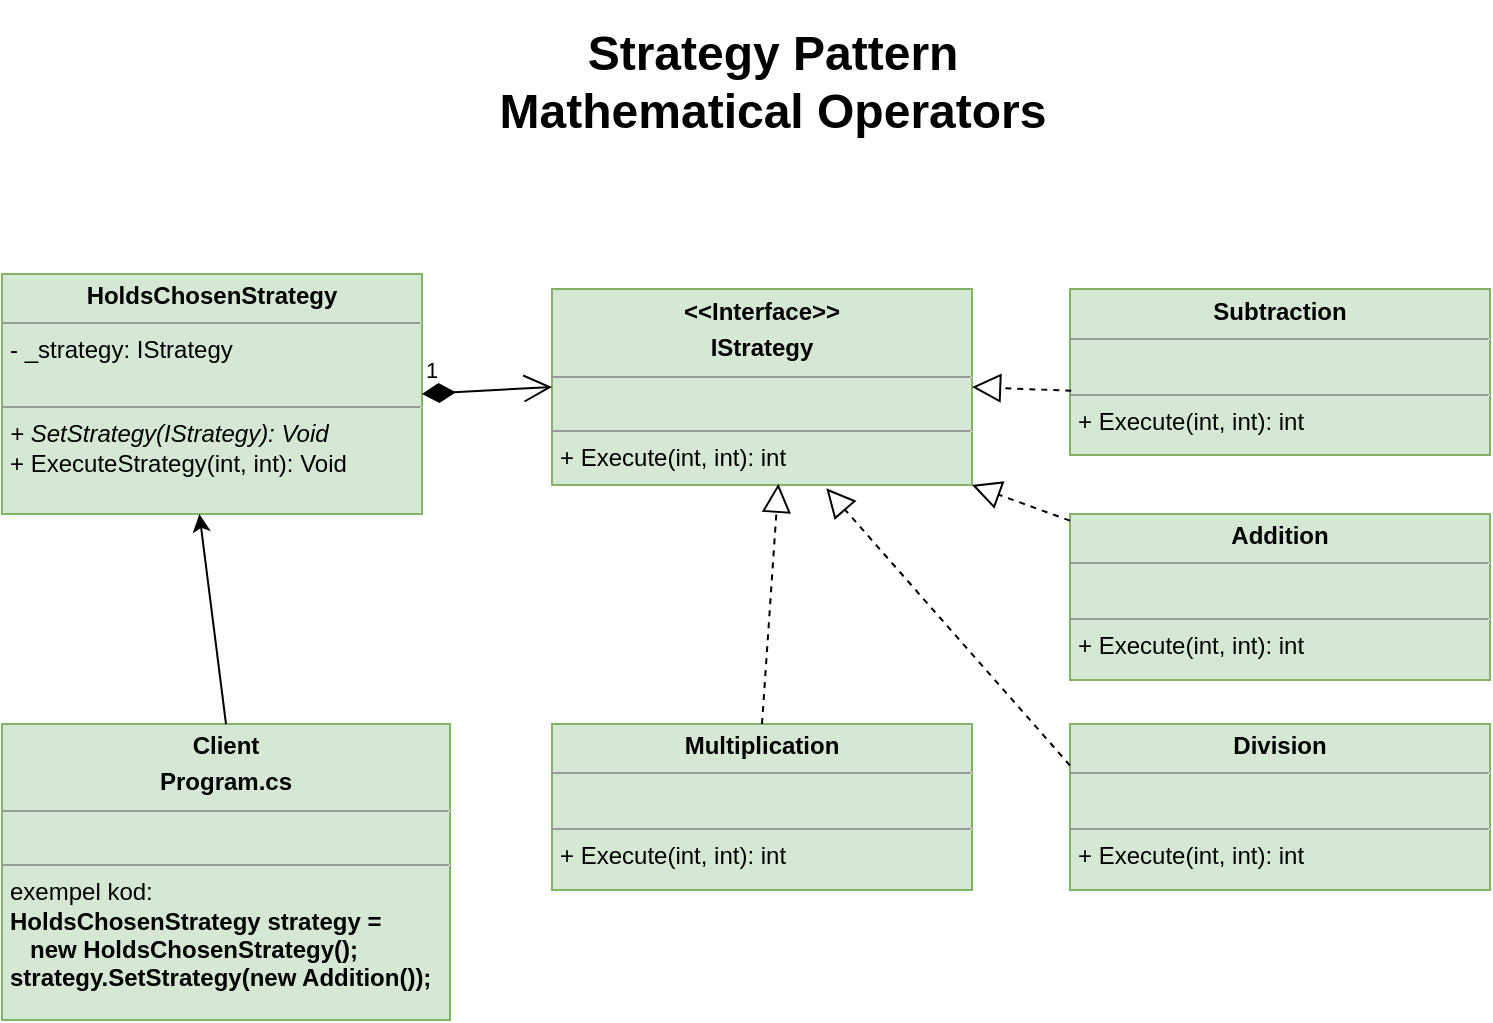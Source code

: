 <mxfile version="21.6.1" type="device">
  <diagram id="R8IManyunNIVjVqLJccc" name="Page-1">
    <mxGraphModel dx="889" dy="901" grid="0" gridSize="10" guides="1" tooltips="1" connect="1" arrows="1" fold="1" page="1" pageScale="1" pageWidth="827" pageHeight="1169" background="none" math="0" shadow="0">
      <root>
        <mxCell id="0" />
        <mxCell id="1" parent="0" />
        <mxCell id="GEHMYcxO5HRSC29tYzFS-1" value="&lt;p style=&quot;margin: 0px ; margin-top: 4px ; text-align: center&quot;&gt;&lt;b&gt;HoldsChosenStrategy&lt;/b&gt;&lt;br&gt;&lt;/p&gt;&lt;hr size=&quot;1&quot;&gt;&lt;p style=&quot;margin: 0px ; margin-left: 4px&quot;&gt;- _strategy: IStrategy&lt;/p&gt;&lt;p style=&quot;margin: 0px ; margin-left: 4px&quot;&gt;&lt;br&gt;&lt;/p&gt;&lt;hr size=&quot;1&quot;&gt;&lt;p style=&quot;margin: 0px ; margin-left: 4px&quot;&gt;&lt;i&gt;+ SetStrategy(IStrategy): Void&lt;/i&gt;&lt;/p&gt;&lt;p style=&quot;margin: 0px ; margin-left: 4px&quot;&gt;+ ExecuteStrategy(int, int): Void&lt;/p&gt;&lt;p style=&quot;margin: 0px ; margin-left: 4px&quot;&gt;&lt;br&gt;&lt;/p&gt;" style="verticalAlign=top;align=left;overflow=fill;fontSize=12;fontFamily=Helvetica;html=1;rounded=0;sketch=0;labelBackgroundColor=none;fillColor=#d5e8d4;strokeColor=#82b366;" vertex="1" parent="1">
          <mxGeometry x="38" y="188" width="210" height="120" as="geometry" />
        </mxCell>
        <mxCell id="GEHMYcxO5HRSC29tYzFS-5" value="&lt;p style=&quot;margin: 0px ; margin-top: 4px ; text-align: center&quot;&gt;&lt;b&gt;&amp;lt;&amp;lt;Interface&amp;gt;&amp;gt;&lt;/b&gt;&lt;/p&gt;&lt;p style=&quot;margin: 0px ; margin-top: 4px ; text-align: center&quot;&gt;&lt;b&gt;IStrategy&lt;/b&gt;&lt;br&gt;&lt;/p&gt;&lt;hr size=&quot;1&quot;&gt;&lt;p style=&quot;margin: 0px ; margin-left: 4px&quot;&gt;&lt;br&gt;&lt;/p&gt;&lt;hr size=&quot;1&quot;&gt;&lt;p style=&quot;margin: 0px ; margin-left: 4px&quot;&gt;&lt;span style=&quot;background-color: initial;&quot;&gt;+ Execute(int, int): int&lt;/span&gt;&lt;br&gt;&lt;/p&gt;&lt;p style=&quot;margin: 0px ; margin-left: 4px&quot;&gt;&lt;br&gt;&lt;/p&gt;" style="verticalAlign=top;align=left;overflow=fill;fontSize=12;fontFamily=Helvetica;html=1;rounded=0;sketch=0;labelBackgroundColor=none;fillColor=#d5e8d4;strokeColor=#82b366;" vertex="1" parent="1">
          <mxGeometry x="313" y="195.5" width="210" height="98" as="geometry" />
        </mxCell>
        <mxCell id="GEHMYcxO5HRSC29tYzFS-6" value="&lt;p style=&quot;margin: 0px ; margin-top: 4px ; text-align: center&quot;&gt;&lt;b style=&quot;background-color: initial;&quot;&gt;Subtraction&lt;/b&gt;&lt;br&gt;&lt;/p&gt;&lt;hr size=&quot;1&quot;&gt;&lt;p style=&quot;margin: 0px ; margin-left: 4px&quot;&gt;&lt;br&gt;&lt;/p&gt;&lt;hr size=&quot;1&quot;&gt;&lt;p style=&quot;margin: 0px ; margin-left: 4px&quot;&gt;&lt;span style=&quot;background-color: initial;&quot;&gt;+ Execute(int, int): int&lt;/span&gt;&lt;br&gt;&lt;/p&gt;&lt;p style=&quot;margin: 0px ; margin-left: 4px&quot;&gt;&lt;br&gt;&lt;/p&gt;" style="verticalAlign=top;align=left;overflow=fill;fontSize=12;fontFamily=Helvetica;html=1;rounded=0;sketch=0;labelBackgroundColor=none;fillColor=#d5e8d4;strokeColor=#82b366;" vertex="1" parent="1">
          <mxGeometry x="572" y="195.5" width="210" height="83" as="geometry" />
        </mxCell>
        <mxCell id="GEHMYcxO5HRSC29tYzFS-7" value="&lt;p style=&quot;margin: 0px ; margin-top: 4px ; text-align: center&quot;&gt;&lt;b style=&quot;background-color: initial;&quot;&gt;Addition&lt;/b&gt;&lt;br&gt;&lt;/p&gt;&lt;hr size=&quot;1&quot;&gt;&lt;p style=&quot;margin: 0px ; margin-left: 4px&quot;&gt;&lt;br&gt;&lt;/p&gt;&lt;hr size=&quot;1&quot;&gt;&lt;p style=&quot;margin: 0px ; margin-left: 4px&quot;&gt;&lt;span style=&quot;background-color: initial;&quot;&gt;+ Execute(int, int): int&lt;/span&gt;&lt;br&gt;&lt;/p&gt;&lt;p style=&quot;margin: 0px ; margin-left: 4px&quot;&gt;&lt;br&gt;&lt;/p&gt;" style="verticalAlign=top;align=left;overflow=fill;fontSize=12;fontFamily=Helvetica;html=1;rounded=0;sketch=0;labelBackgroundColor=none;fillColor=#d5e8d4;strokeColor=#82b366;" vertex="1" parent="1">
          <mxGeometry x="572" y="308" width="210" height="83" as="geometry" />
        </mxCell>
        <mxCell id="GEHMYcxO5HRSC29tYzFS-8" value="&lt;p style=&quot;margin: 0px ; margin-top: 4px ; text-align: center&quot;&gt;&lt;b style=&quot;background-color: initial;&quot;&gt;Division&lt;/b&gt;&lt;br&gt;&lt;/p&gt;&lt;hr size=&quot;1&quot;&gt;&lt;p style=&quot;margin: 0px ; margin-left: 4px&quot;&gt;&lt;br&gt;&lt;/p&gt;&lt;hr size=&quot;1&quot;&gt;&lt;p style=&quot;margin: 0px ; margin-left: 4px&quot;&gt;&lt;span style=&quot;background-color: initial;&quot;&gt;+ Execute(int, int): int&lt;/span&gt;&lt;br&gt;&lt;/p&gt;&lt;p style=&quot;margin: 0px ; margin-left: 4px&quot;&gt;&lt;br&gt;&lt;/p&gt;" style="verticalAlign=top;align=left;overflow=fill;fontSize=12;fontFamily=Helvetica;html=1;rounded=0;sketch=0;labelBackgroundColor=none;fillColor=#d5e8d4;strokeColor=#82b366;" vertex="1" parent="1">
          <mxGeometry x="572" y="413" width="210" height="83" as="geometry" />
        </mxCell>
        <mxCell id="GEHMYcxO5HRSC29tYzFS-9" value="&lt;p style=&quot;margin: 0px ; margin-top: 4px ; text-align: center&quot;&gt;&lt;b style=&quot;background-color: initial;&quot;&gt;Multiplication&lt;/b&gt;&lt;br&gt;&lt;/p&gt;&lt;hr size=&quot;1&quot;&gt;&lt;p style=&quot;margin: 0px ; margin-left: 4px&quot;&gt;&lt;br&gt;&lt;/p&gt;&lt;hr size=&quot;1&quot;&gt;&lt;p style=&quot;margin: 0px ; margin-left: 4px&quot;&gt;&lt;span style=&quot;background-color: initial;&quot;&gt;+ Execute(int, int): int&lt;/span&gt;&lt;br&gt;&lt;/p&gt;&lt;p style=&quot;margin: 0px ; margin-left: 4px&quot;&gt;&lt;br&gt;&lt;/p&gt;" style="verticalAlign=top;align=left;overflow=fill;fontSize=12;fontFamily=Helvetica;html=1;rounded=0;sketch=0;labelBackgroundColor=none;fillColor=#d5e8d4;strokeColor=#82b366;" vertex="1" parent="1">
          <mxGeometry x="313" y="413" width="210" height="83" as="geometry" />
        </mxCell>
        <mxCell id="GEHMYcxO5HRSC29tYzFS-10" value="&lt;p style=&quot;margin: 0px ; margin-top: 4px ; text-align: center&quot;&gt;&lt;b&gt;Client&lt;/b&gt;&lt;/p&gt;&lt;p style=&quot;margin: 0px ; margin-top: 4px ; text-align: center&quot;&gt;&lt;b&gt;Program.cs&lt;/b&gt;&lt;br&gt;&lt;/p&gt;&lt;hr size=&quot;1&quot;&gt;&lt;p style=&quot;margin: 0px ; margin-left: 4px&quot;&gt;&lt;br&gt;&lt;/p&gt;&lt;hr size=&quot;1&quot;&gt;&lt;p style=&quot;margin: 0px ; margin-left: 4px&quot;&gt;exempel kod:&lt;/p&gt;&lt;p style=&quot;margin: 0px ; margin-left: 4px&quot;&gt;&lt;b&gt;HoldsChosenStrategy strategy =&amp;nbsp;&lt;/b&gt;&lt;/p&gt;&lt;p style=&quot;margin: 0px ; margin-left: 4px&quot;&gt;&lt;b&gt;&amp;nbsp; &amp;nbsp;new HoldsChosenStrategy();&lt;/b&gt;&lt;/p&gt;&lt;p style=&quot;margin: 0px ; margin-left: 4px&quot;&gt;&lt;b&gt;&lt;span style=&quot;background-color: initial;&quot;&gt;strategy.SetStrategy(new Addition());&lt;/span&gt;&lt;br&gt;&lt;/b&gt;&lt;/p&gt;&lt;p style=&quot;margin: 0px ; margin-left: 4px&quot;&gt;&lt;br&gt;&lt;/p&gt;" style="verticalAlign=top;align=left;overflow=fill;fontSize=12;fontFamily=Helvetica;html=1;rounded=0;sketch=0;labelBackgroundColor=none;fillColor=#d5e8d4;strokeColor=#82b366;" vertex="1" parent="1">
          <mxGeometry x="38" y="413" width="224" height="148" as="geometry" />
        </mxCell>
        <mxCell id="GEHMYcxO5HRSC29tYzFS-11" value="" style="endArrow=classic;html=1;rounded=0;entryX=0.47;entryY=1;entryDx=0;entryDy=0;entryPerimeter=0;exitX=0.5;exitY=0;exitDx=0;exitDy=0;" edge="1" parent="1" source="GEHMYcxO5HRSC29tYzFS-10" target="GEHMYcxO5HRSC29tYzFS-1">
          <mxGeometry width="50" height="50" relative="1" as="geometry">
            <mxPoint x="378" y="435" as="sourcePoint" />
            <mxPoint x="428" y="385" as="targetPoint" />
          </mxGeometry>
        </mxCell>
        <mxCell id="GEHMYcxO5HRSC29tYzFS-12" value="1" style="endArrow=open;html=1;endSize=12;startArrow=diamondThin;startSize=14;startFill=1;align=left;verticalAlign=bottom;rounded=0;entryX=0;entryY=0.5;entryDx=0;entryDy=0;exitX=1;exitY=0.5;exitDx=0;exitDy=0;" edge="1" parent="1" source="GEHMYcxO5HRSC29tYzFS-1" target="GEHMYcxO5HRSC29tYzFS-5">
          <mxGeometry x="-1" y="3" relative="1" as="geometry">
            <mxPoint x="323" y="410" as="sourcePoint" />
            <mxPoint x="483" y="410" as="targetPoint" />
          </mxGeometry>
        </mxCell>
        <mxCell id="GEHMYcxO5HRSC29tYzFS-14" value="" style="endArrow=block;dashed=1;endFill=0;endSize=12;html=1;rounded=0;entryX=0.539;entryY=0.993;entryDx=0;entryDy=0;entryPerimeter=0;exitX=0.5;exitY=0;exitDx=0;exitDy=0;" edge="1" parent="1" source="GEHMYcxO5HRSC29tYzFS-9" target="GEHMYcxO5HRSC29tYzFS-5">
          <mxGeometry width="160" relative="1" as="geometry">
            <mxPoint x="323" y="410" as="sourcePoint" />
            <mxPoint x="483" y="410" as="targetPoint" />
          </mxGeometry>
        </mxCell>
        <mxCell id="GEHMYcxO5HRSC29tYzFS-15" value="" style="endArrow=block;dashed=1;endFill=0;endSize=12;html=1;rounded=0;entryX=0.653;entryY=1.017;entryDx=0;entryDy=0;entryPerimeter=0;exitX=0;exitY=0.25;exitDx=0;exitDy=0;" edge="1" parent="1" source="GEHMYcxO5HRSC29tYzFS-8" target="GEHMYcxO5HRSC29tYzFS-5">
          <mxGeometry width="160" relative="1" as="geometry">
            <mxPoint x="428" y="423" as="sourcePoint" />
            <mxPoint x="436" y="303" as="targetPoint" />
          </mxGeometry>
        </mxCell>
        <mxCell id="GEHMYcxO5HRSC29tYzFS-16" value="" style="endArrow=block;dashed=1;endFill=0;endSize=12;html=1;rounded=0;entryX=1;entryY=1;entryDx=0;entryDy=0;" edge="1" parent="1" source="GEHMYcxO5HRSC29tYzFS-7" target="GEHMYcxO5HRSC29tYzFS-5">
          <mxGeometry width="160" relative="1" as="geometry">
            <mxPoint x="582" y="444" as="sourcePoint" />
            <mxPoint x="460" y="305" as="targetPoint" />
          </mxGeometry>
        </mxCell>
        <mxCell id="GEHMYcxO5HRSC29tYzFS-17" value="" style="endArrow=block;dashed=1;endFill=0;endSize=12;html=1;rounded=0;entryX=1;entryY=0.5;entryDx=0;entryDy=0;exitX=0.003;exitY=0.613;exitDx=0;exitDy=0;exitPerimeter=0;" edge="1" parent="1" source="GEHMYcxO5HRSC29tYzFS-6" target="GEHMYcxO5HRSC29tYzFS-5">
          <mxGeometry width="160" relative="1" as="geometry">
            <mxPoint x="582" y="321" as="sourcePoint" />
            <mxPoint x="533" y="304" as="targetPoint" />
          </mxGeometry>
        </mxCell>
        <mxCell id="GEHMYcxO5HRSC29tYzFS-18" value="Strategy Pattern&lt;br&gt;Mathematical Operators" style="text;strokeColor=none;fillColor=none;html=1;fontSize=24;fontStyle=1;verticalAlign=middle;align=center;" vertex="1" parent="1">
          <mxGeometry x="231" y="51" width="384" height="82" as="geometry" />
        </mxCell>
      </root>
    </mxGraphModel>
  </diagram>
</mxfile>
